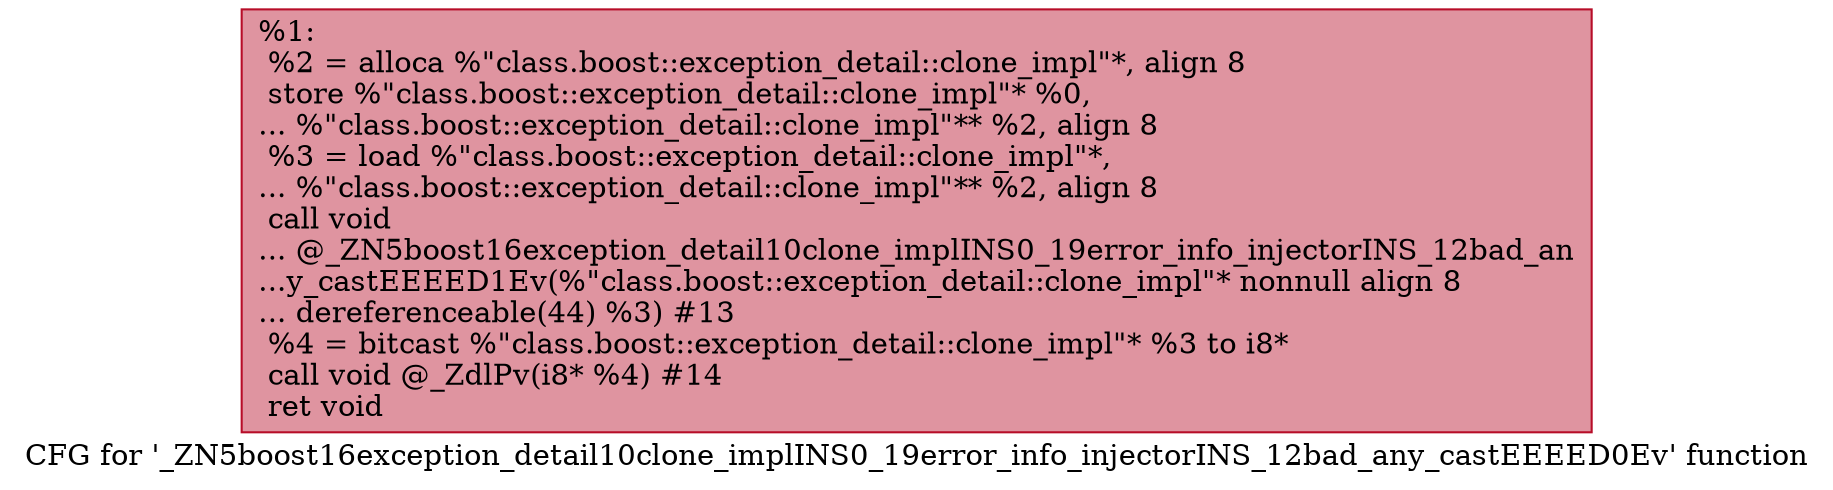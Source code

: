 digraph "CFG for '_ZN5boost16exception_detail10clone_implINS0_19error_info_injectorINS_12bad_any_castEEEED0Ev' function" {
	label="CFG for '_ZN5boost16exception_detail10clone_implINS0_19error_info_injectorINS_12bad_any_castEEEED0Ev' function";

	Node0x55943f665ae0 [shape=record,color="#b70d28ff", style=filled, fillcolor="#b70d2870",label="{%1:\l  %2 = alloca %\"class.boost::exception_detail::clone_impl\"*, align 8\l  store %\"class.boost::exception_detail::clone_impl\"* %0,\l... %\"class.boost::exception_detail::clone_impl\"** %2, align 8\l  %3 = load %\"class.boost::exception_detail::clone_impl\"*,\l... %\"class.boost::exception_detail::clone_impl\"** %2, align 8\l  call void\l... @_ZN5boost16exception_detail10clone_implINS0_19error_info_injectorINS_12bad_an\l...y_castEEEED1Ev(%\"class.boost::exception_detail::clone_impl\"* nonnull align 8\l... dereferenceable(44) %3) #13\l  %4 = bitcast %\"class.boost::exception_detail::clone_impl\"* %3 to i8*\l  call void @_ZdlPv(i8* %4) #14\l  ret void\l}"];
}
